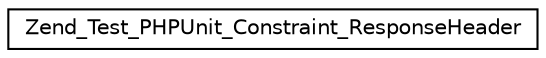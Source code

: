 digraph G
{
  edge [fontname="Helvetica",fontsize="10",labelfontname="Helvetica",labelfontsize="10"];
  node [fontname="Helvetica",fontsize="10",shape=record];
  rankdir="LR";
  Node1 [label="Zend_Test_PHPUnit_Constraint_ResponseHeader",height=0.2,width=0.4,color="black", fillcolor="white", style="filled",URL="$class_zend___test___p_h_p_unit___constraint___response_header.html"];
}
